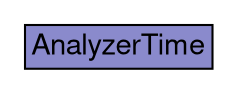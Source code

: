 digraph AnalyzerTime {
	graph [bb="0,0,106,36",
		rankdir=LR
	];
	node [label="\N"];
	AnalyzerTime	 [height=0.5,
		label=<<table BORDER="0" CELLBORDER="1" CELLSPACING="0"> <tr> <td BGCOLOR="#8a8acc" HREF="/idmef_parser/IDMEFv2/AnalyzerTime.html" TITLE="The AnalyzerTime class is used to indicate the current date and time on the analyzer. Its values should be filled in as late as possible in the message transmission process, ideally immediately before placing the message &quot;on the wire&quot;. "><FONT FACE="Nimbus Sans L">AnalyzerTime</FONT></td> </tr>" %</table>>,
		pos="53,18",
		shape=plaintext,
		width=1.4722];
}
